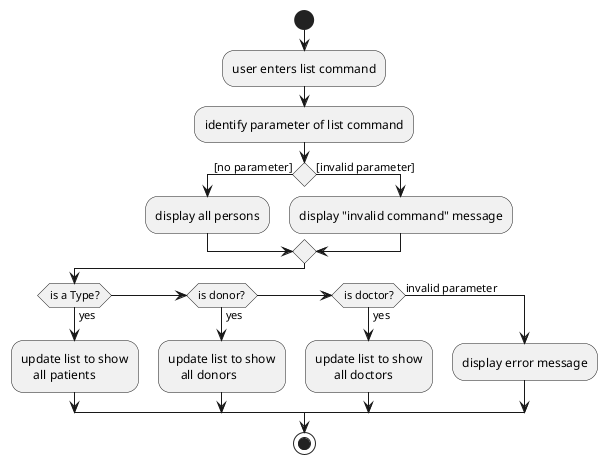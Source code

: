 @startuml

start
:user enters list command;
:identify parameter of list command;
if () then ([no parameter])
    :display all persons;
else ([invalid parameter])
    :display "invalid command" message;
endif
if (is a Type?) then (yes)
    :update list to show
        all patients;
elseif (is donor?) then (yes)
    :update list to show
        all donors;
elseif (is doctor?) then (yes)
    :update list to show
          all doctors;
else (invalid parameter)
    :display error message;
endif
stop
@enduml
